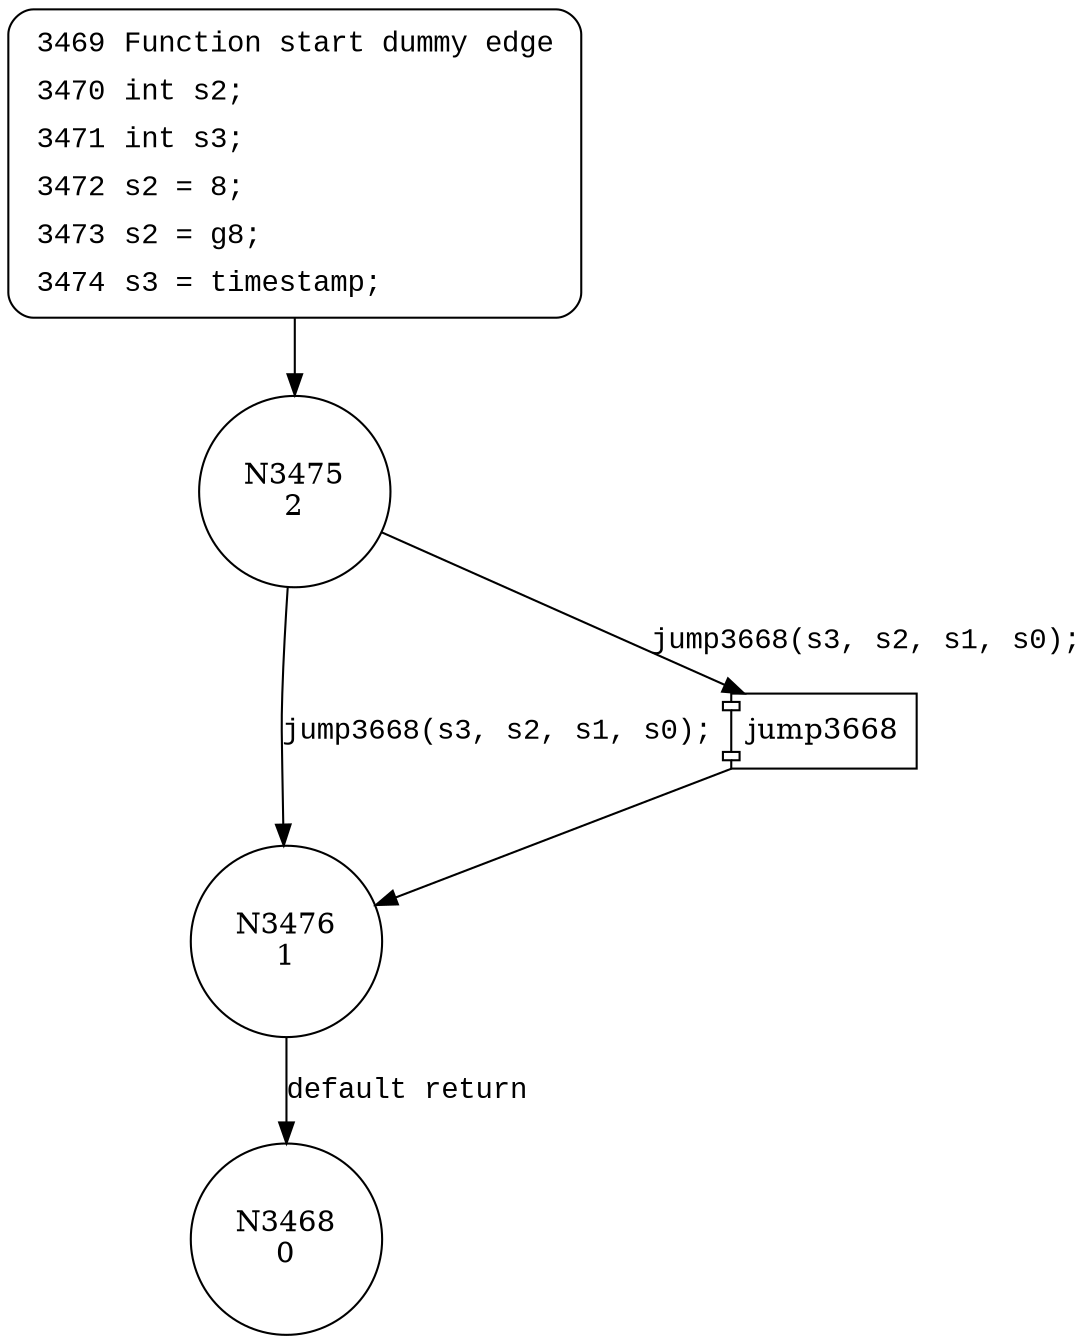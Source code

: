 digraph block3668 {
3475 [shape="circle" label="N3475\n2"]
3476 [shape="circle" label="N3476\n1"]
3468 [shape="circle" label="N3468\n0"]
3469 [style="filled,bold" penwidth="1" fillcolor="white" fontname="Courier New" shape="Mrecord" label=<<table border="0" cellborder="0" cellpadding="3" bgcolor="white"><tr><td align="right">3469</td><td align="left">Function start dummy edge</td></tr><tr><td align="right">3470</td><td align="left">int s2;</td></tr><tr><td align="right">3471</td><td align="left">int s3;</td></tr><tr><td align="right">3472</td><td align="left">s2 = 8;</td></tr><tr><td align="right">3473</td><td align="left">s2 = g8;</td></tr><tr><td align="right">3474</td><td align="left">s3 = timestamp;</td></tr></table>>]
3469 -> 3475[label=""]
100282 [shape="component" label="jump3668"]
3475 -> 100282 [label="jump3668(s3, s2, s1, s0);" fontname="Courier New"]
100282 -> 3476 [label="" fontname="Courier New"]
3475 -> 3476 [label="jump3668(s3, s2, s1, s0);" fontname="Courier New"]
3476 -> 3468 [label="default return" fontname="Courier New"]
}